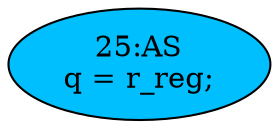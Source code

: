 strict digraph "" {
	node [label="\N"];
	"25:AS"	[ast="<pyverilog.vparser.ast.Assign object at 0x7f36984c0050>",
		def_var="['q']",
		fillcolor=deepskyblue,
		label="25:AS
q = r_reg;",
		statements="[]",
		style=filled,
		typ=Assign,
		use_var="['r_reg']"];
}
